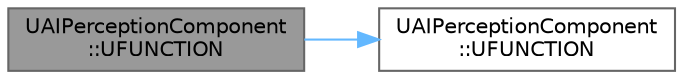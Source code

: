 digraph "UAIPerceptionComponent::UFUNCTION"
{
 // INTERACTIVE_SVG=YES
 // LATEX_PDF_SIZE
  bgcolor="transparent";
  edge [fontname=Helvetica,fontsize=10,labelfontname=Helvetica,labelfontsize=10];
  node [fontname=Helvetica,fontsize=10,shape=box,height=0.2,width=0.4];
  rankdir="LR";
  Node1 [id="Node000001",label="UAIPerceptionComponent\l::UFUNCTION",height=0.2,width=0.4,color="gray40", fillcolor="grey60", style="filled", fontcolor="black",tooltip="If SenseToUse is none all actors ever perceived in any way (and not forgotten yet) will get fetched."];
  Node1 -> Node2 [id="edge1_Node000001_Node000002",color="steelblue1",style="solid",tooltip=" "];
  Node2 [id="Node000002",label="UAIPerceptionComponent\l::UFUNCTION",height=0.2,width=0.4,color="grey40", fillcolor="white", style="filled",URL="$da/de8/classUAIPerceptionComponent.html#ad4c095e188dcec7d7f60f56318841853",tooltip=" "];
}

